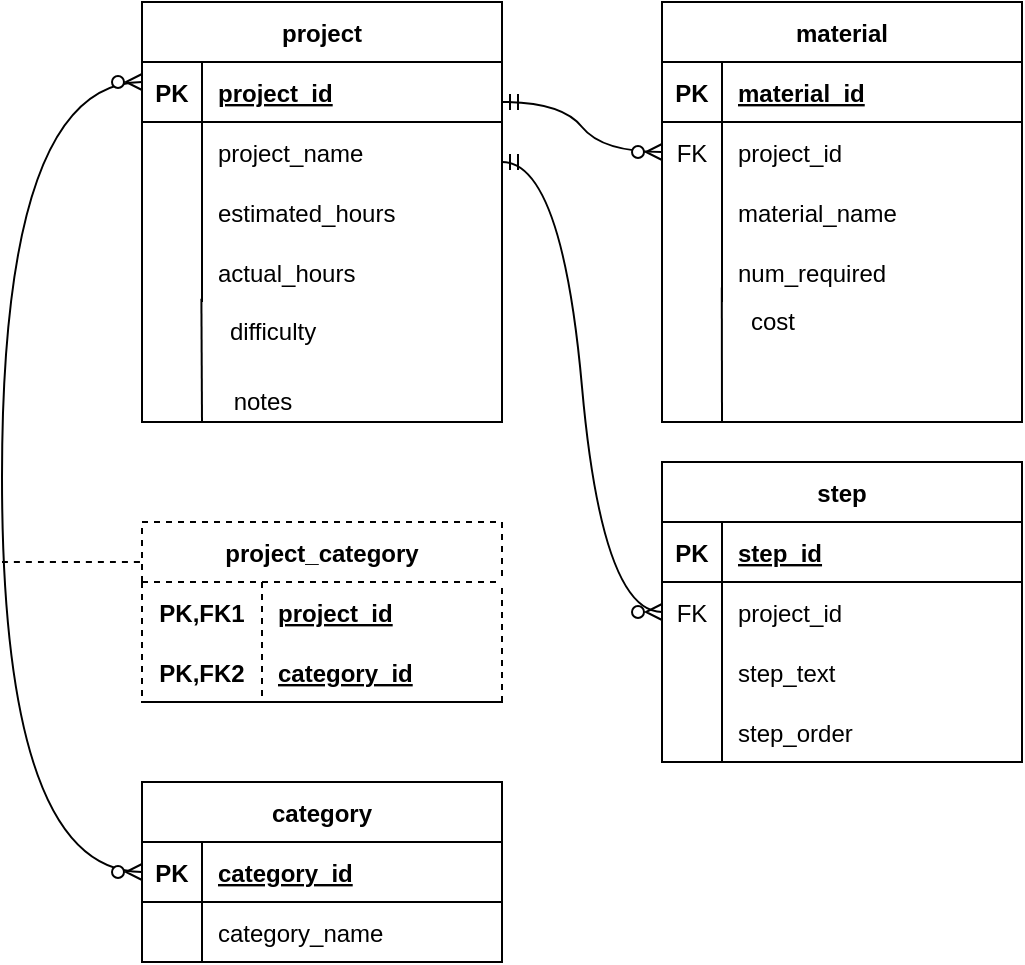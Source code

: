 <mxfile version="21.1.2" type="device">
  <diagram name="Page-1" id="1R1xutlkHo2MsqMSLtgU">
    <mxGraphModel dx="365" dy="708" grid="1" gridSize="10" guides="1" tooltips="1" connect="1" arrows="1" fold="1" page="1" pageScale="1" pageWidth="850" pageHeight="1100" math="0" shadow="0">
      <root>
        <mxCell id="0" />
        <mxCell id="1" parent="0" />
        <mxCell id="tADRuf-AGt5BkqIhi-u6-1" value="project" style="shape=table;startSize=30;container=1;collapsible=1;childLayout=tableLayout;fixedRows=1;rowLines=0;fontStyle=1;align=center;resizeLast=1;" parent="1" vertex="1">
          <mxGeometry x="100" y="290" width="180" height="210" as="geometry">
            <mxRectangle x="100" y="290" width="80" height="30" as="alternateBounds" />
          </mxGeometry>
        </mxCell>
        <mxCell id="tADRuf-AGt5BkqIhi-u6-2" value="" style="shape=tableRow;horizontal=0;startSize=0;swimlaneHead=0;swimlaneBody=0;fillColor=none;collapsible=0;dropTarget=0;points=[[0,0.5],[1,0.5]];portConstraint=eastwest;top=0;left=0;right=0;bottom=1;" parent="tADRuf-AGt5BkqIhi-u6-1" vertex="1">
          <mxGeometry y="30" width="180" height="30" as="geometry" />
        </mxCell>
        <mxCell id="tADRuf-AGt5BkqIhi-u6-3" value="PK" style="shape=partialRectangle;connectable=0;fillColor=none;top=0;left=0;bottom=0;right=0;fontStyle=1;overflow=hidden;" parent="tADRuf-AGt5BkqIhi-u6-2" vertex="1">
          <mxGeometry width="30" height="30" as="geometry">
            <mxRectangle width="30" height="30" as="alternateBounds" />
          </mxGeometry>
        </mxCell>
        <mxCell id="tADRuf-AGt5BkqIhi-u6-4" value="project_id" style="shape=partialRectangle;connectable=0;fillColor=none;top=0;left=0;bottom=0;right=0;align=left;spacingLeft=6;fontStyle=5;overflow=hidden;" parent="tADRuf-AGt5BkqIhi-u6-2" vertex="1">
          <mxGeometry x="30" width="150" height="30" as="geometry">
            <mxRectangle width="150" height="30" as="alternateBounds" />
          </mxGeometry>
        </mxCell>
        <mxCell id="tADRuf-AGt5BkqIhi-u6-5" value="" style="shape=tableRow;horizontal=0;startSize=0;swimlaneHead=0;swimlaneBody=0;fillColor=none;collapsible=0;dropTarget=0;points=[[0,0.5],[1,0.5]];portConstraint=eastwest;top=0;left=0;right=0;bottom=0;" parent="tADRuf-AGt5BkqIhi-u6-1" vertex="1">
          <mxGeometry y="60" width="180" height="30" as="geometry" />
        </mxCell>
        <mxCell id="tADRuf-AGt5BkqIhi-u6-6" value="" style="shape=partialRectangle;connectable=0;fillColor=none;top=0;left=0;bottom=0;right=0;editable=1;overflow=hidden;" parent="tADRuf-AGt5BkqIhi-u6-5" vertex="1">
          <mxGeometry width="30" height="30" as="geometry">
            <mxRectangle width="30" height="30" as="alternateBounds" />
          </mxGeometry>
        </mxCell>
        <mxCell id="tADRuf-AGt5BkqIhi-u6-7" value="project_name" style="shape=partialRectangle;connectable=0;fillColor=none;top=0;left=0;bottom=0;right=0;align=left;spacingLeft=6;overflow=hidden;" parent="tADRuf-AGt5BkqIhi-u6-5" vertex="1">
          <mxGeometry x="30" width="150" height="30" as="geometry">
            <mxRectangle width="150" height="30" as="alternateBounds" />
          </mxGeometry>
        </mxCell>
        <mxCell id="tADRuf-AGt5BkqIhi-u6-8" value="" style="shape=tableRow;horizontal=0;startSize=0;swimlaneHead=0;swimlaneBody=0;fillColor=none;collapsible=0;dropTarget=0;points=[[0,0.5],[1,0.5]];portConstraint=eastwest;top=0;left=0;right=0;bottom=0;" parent="tADRuf-AGt5BkqIhi-u6-1" vertex="1">
          <mxGeometry y="90" width="180" height="30" as="geometry" />
        </mxCell>
        <mxCell id="tADRuf-AGt5BkqIhi-u6-9" value="" style="shape=partialRectangle;connectable=0;fillColor=none;top=0;left=0;bottom=0;right=0;editable=1;overflow=hidden;" parent="tADRuf-AGt5BkqIhi-u6-8" vertex="1">
          <mxGeometry width="30" height="30" as="geometry">
            <mxRectangle width="30" height="30" as="alternateBounds" />
          </mxGeometry>
        </mxCell>
        <mxCell id="tADRuf-AGt5BkqIhi-u6-10" value="estimated_hours" style="shape=partialRectangle;connectable=0;fillColor=none;top=0;left=0;bottom=0;right=0;align=left;spacingLeft=6;overflow=hidden;" parent="tADRuf-AGt5BkqIhi-u6-8" vertex="1">
          <mxGeometry x="30" width="150" height="30" as="geometry">
            <mxRectangle width="150" height="30" as="alternateBounds" />
          </mxGeometry>
        </mxCell>
        <mxCell id="tADRuf-AGt5BkqIhi-u6-11" value="" style="shape=tableRow;horizontal=0;startSize=0;swimlaneHead=0;swimlaneBody=0;fillColor=none;collapsible=0;dropTarget=0;points=[[0,0.5],[1,0.5]];portConstraint=eastwest;top=0;left=0;right=0;bottom=0;" parent="tADRuf-AGt5BkqIhi-u6-1" vertex="1">
          <mxGeometry y="120" width="180" height="30" as="geometry" />
        </mxCell>
        <mxCell id="tADRuf-AGt5BkqIhi-u6-12" value="" style="shape=partialRectangle;connectable=0;fillColor=none;top=0;left=0;bottom=0;right=0;editable=1;overflow=hidden;" parent="tADRuf-AGt5BkqIhi-u6-11" vertex="1">
          <mxGeometry width="30" height="30" as="geometry">
            <mxRectangle width="30" height="30" as="alternateBounds" />
          </mxGeometry>
        </mxCell>
        <mxCell id="tADRuf-AGt5BkqIhi-u6-13" value="actual_hours" style="shape=partialRectangle;connectable=0;fillColor=none;top=0;left=0;bottom=0;right=0;align=left;spacingLeft=6;overflow=hidden;" parent="tADRuf-AGt5BkqIhi-u6-11" vertex="1">
          <mxGeometry x="30" width="150" height="30" as="geometry">
            <mxRectangle width="150" height="30" as="alternateBounds" />
          </mxGeometry>
        </mxCell>
        <mxCell id="tADRuf-AGt5BkqIhi-u6-14" value="" style="shape=tableRow;horizontal=0;startSize=0;swimlaneHead=0;swimlaneBody=0;fillColor=none;collapsible=0;dropTarget=0;points=[[0,0.5],[1,0.5]];portConstraint=eastwest;top=0;left=0;right=0;bottom=0;" parent="1" vertex="1">
          <mxGeometry x="100" y="440" width="180" height="30" as="geometry" />
        </mxCell>
        <mxCell id="tADRuf-AGt5BkqIhi-u6-15" value="" style="shape=partialRectangle;connectable=0;fillColor=none;top=0;left=0;bottom=0;right=0;editable=1;overflow=hidden;" parent="tADRuf-AGt5BkqIhi-u6-14" vertex="1">
          <mxGeometry width="30" height="30" as="geometry">
            <mxRectangle width="30" height="30" as="alternateBounds" />
          </mxGeometry>
        </mxCell>
        <mxCell id="tADRuf-AGt5BkqIhi-u6-36" value="" style="endArrow=none;html=1;rounded=0;exitX=0.165;exitY=-0.056;exitDx=0;exitDy=0;exitPerimeter=0;" parent="1" source="tADRuf-AGt5BkqIhi-u6-14" edge="1">
          <mxGeometry relative="1" as="geometry">
            <mxPoint x="160" y="600" as="sourcePoint" />
            <mxPoint x="130" y="500" as="targetPoint" />
          </mxGeometry>
        </mxCell>
        <mxCell id="tADRuf-AGt5BkqIhi-u6-37" value="difficulty" style="text;html=1;align=center;verticalAlign=middle;resizable=0;points=[];autosize=1;strokeColor=none;fillColor=none;" parent="1" vertex="1">
          <mxGeometry x="130" y="440" width="70" height="30" as="geometry" />
        </mxCell>
        <mxCell id="tADRuf-AGt5BkqIhi-u6-41" value="notes" style="text;html=1;align=center;verticalAlign=middle;resizable=0;points=[];autosize=1;strokeColor=none;fillColor=none;" parent="1" vertex="1">
          <mxGeometry x="135" y="475" width="50" height="30" as="geometry" />
        </mxCell>
        <mxCell id="tADRuf-AGt5BkqIhi-u6-42" value="material" style="shape=table;startSize=30;container=1;collapsible=1;childLayout=tableLayout;fixedRows=1;rowLines=0;fontStyle=1;align=center;resizeLast=1;shadow=0;sketch=0;fillColor=none;" parent="1" vertex="1">
          <mxGeometry x="360" y="290" width="180" height="210" as="geometry" />
        </mxCell>
        <mxCell id="tADRuf-AGt5BkqIhi-u6-43" value="" style="shape=tableRow;horizontal=0;startSize=0;swimlaneHead=0;swimlaneBody=0;fillColor=none;collapsible=0;dropTarget=0;points=[[0,0.5],[1,0.5]];portConstraint=eastwest;top=0;left=0;right=0;bottom=1;shadow=0;sketch=0;" parent="tADRuf-AGt5BkqIhi-u6-42" vertex="1">
          <mxGeometry y="30" width="180" height="30" as="geometry" />
        </mxCell>
        <mxCell id="tADRuf-AGt5BkqIhi-u6-44" value="PK" style="shape=partialRectangle;connectable=0;fillColor=none;top=0;left=0;bottom=0;right=0;fontStyle=1;overflow=hidden;shadow=0;sketch=0;" parent="tADRuf-AGt5BkqIhi-u6-43" vertex="1">
          <mxGeometry width="30" height="30" as="geometry">
            <mxRectangle width="30" height="30" as="alternateBounds" />
          </mxGeometry>
        </mxCell>
        <mxCell id="tADRuf-AGt5BkqIhi-u6-45" value="material_id" style="shape=partialRectangle;connectable=0;fillColor=none;top=0;left=0;bottom=0;right=0;align=left;spacingLeft=6;fontStyle=5;overflow=hidden;shadow=0;sketch=0;" parent="tADRuf-AGt5BkqIhi-u6-43" vertex="1">
          <mxGeometry x="30" width="150" height="30" as="geometry">
            <mxRectangle width="150" height="30" as="alternateBounds" />
          </mxGeometry>
        </mxCell>
        <mxCell id="tADRuf-AGt5BkqIhi-u6-46" value="" style="shape=tableRow;horizontal=0;startSize=0;swimlaneHead=0;swimlaneBody=0;fillColor=none;collapsible=0;dropTarget=0;points=[[0,0.5],[1,0.5]];portConstraint=eastwest;top=0;left=0;right=0;bottom=0;shadow=0;sketch=0;" parent="tADRuf-AGt5BkqIhi-u6-42" vertex="1">
          <mxGeometry y="60" width="180" height="30" as="geometry" />
        </mxCell>
        <mxCell id="tADRuf-AGt5BkqIhi-u6-47" value="FK" style="shape=partialRectangle;connectable=0;fillColor=none;top=0;left=0;bottom=0;right=0;editable=1;overflow=hidden;shadow=0;sketch=0;" parent="tADRuf-AGt5BkqIhi-u6-46" vertex="1">
          <mxGeometry width="30" height="30" as="geometry">
            <mxRectangle width="30" height="30" as="alternateBounds" />
          </mxGeometry>
        </mxCell>
        <mxCell id="tADRuf-AGt5BkqIhi-u6-48" value="project_id" style="shape=partialRectangle;connectable=0;fillColor=none;top=0;left=0;bottom=0;right=0;align=left;spacingLeft=6;overflow=hidden;shadow=0;sketch=0;" parent="tADRuf-AGt5BkqIhi-u6-46" vertex="1">
          <mxGeometry x="30" width="150" height="30" as="geometry">
            <mxRectangle width="150" height="30" as="alternateBounds" />
          </mxGeometry>
        </mxCell>
        <mxCell id="tADRuf-AGt5BkqIhi-u6-49" value="" style="shape=tableRow;horizontal=0;startSize=0;swimlaneHead=0;swimlaneBody=0;fillColor=none;collapsible=0;dropTarget=0;points=[[0,0.5],[1,0.5]];portConstraint=eastwest;top=0;left=0;right=0;bottom=0;shadow=0;sketch=0;" parent="tADRuf-AGt5BkqIhi-u6-42" vertex="1">
          <mxGeometry y="90" width="180" height="30" as="geometry" />
        </mxCell>
        <mxCell id="tADRuf-AGt5BkqIhi-u6-50" value="" style="shape=partialRectangle;connectable=0;fillColor=none;top=0;left=0;bottom=0;right=0;editable=1;overflow=hidden;shadow=0;sketch=0;" parent="tADRuf-AGt5BkqIhi-u6-49" vertex="1">
          <mxGeometry width="30" height="30" as="geometry">
            <mxRectangle width="30" height="30" as="alternateBounds" />
          </mxGeometry>
        </mxCell>
        <mxCell id="tADRuf-AGt5BkqIhi-u6-51" value="material_name" style="shape=partialRectangle;connectable=0;fillColor=none;top=0;left=0;bottom=0;right=0;align=left;spacingLeft=6;overflow=hidden;shadow=0;sketch=0;" parent="tADRuf-AGt5BkqIhi-u6-49" vertex="1">
          <mxGeometry x="30" width="150" height="30" as="geometry">
            <mxRectangle width="150" height="30" as="alternateBounds" />
          </mxGeometry>
        </mxCell>
        <mxCell id="tADRuf-AGt5BkqIhi-u6-52" value="" style="shape=tableRow;horizontal=0;startSize=0;swimlaneHead=0;swimlaneBody=0;fillColor=none;collapsible=0;dropTarget=0;points=[[0,0.5],[1,0.5]];portConstraint=eastwest;top=0;left=0;right=0;bottom=0;shadow=0;sketch=0;" parent="tADRuf-AGt5BkqIhi-u6-42" vertex="1">
          <mxGeometry y="120" width="180" height="30" as="geometry" />
        </mxCell>
        <mxCell id="tADRuf-AGt5BkqIhi-u6-53" value="" style="shape=partialRectangle;connectable=0;fillColor=none;top=0;left=0;bottom=0;right=0;editable=1;overflow=hidden;shadow=0;sketch=0;" parent="tADRuf-AGt5BkqIhi-u6-52" vertex="1">
          <mxGeometry width="30" height="30" as="geometry">
            <mxRectangle width="30" height="30" as="alternateBounds" />
          </mxGeometry>
        </mxCell>
        <mxCell id="tADRuf-AGt5BkqIhi-u6-54" value="num_required" style="shape=partialRectangle;connectable=0;fillColor=none;top=0;left=0;bottom=0;right=0;align=left;spacingLeft=6;overflow=hidden;shadow=0;sketch=0;" parent="tADRuf-AGt5BkqIhi-u6-52" vertex="1">
          <mxGeometry x="30" width="150" height="30" as="geometry">
            <mxRectangle width="150" height="30" as="alternateBounds" />
          </mxGeometry>
        </mxCell>
        <mxCell id="tADRuf-AGt5BkqIhi-u6-55" value="" style="endArrow=none;html=1;rounded=0;exitX=-0.002;exitY=-0.074;exitDx=0;exitDy=0;exitPerimeter=0;" parent="1" source="tADRuf-AGt5BkqIhi-u6-56" edge="1">
          <mxGeometry relative="1" as="geometry">
            <mxPoint x="320" y="600" as="sourcePoint" />
            <mxPoint x="390" y="500" as="targetPoint" />
          </mxGeometry>
        </mxCell>
        <mxCell id="tADRuf-AGt5BkqIhi-u6-56" value="cost" style="text;html=1;align=center;verticalAlign=middle;resizable=0;points=[];autosize=1;strokeColor=none;fillColor=none;" parent="1" vertex="1">
          <mxGeometry x="390" y="435" width="50" height="30" as="geometry" />
        </mxCell>
        <mxCell id="tADRuf-AGt5BkqIhi-u6-57" value="project_category" style="shape=table;startSize=30;container=1;collapsible=1;childLayout=tableLayout;fixedRows=1;rowLines=0;fontStyle=1;align=center;resizeLast=1;shadow=0;sketch=0;fillColor=none;dashed=1;swimlaneFillColor=none;" parent="1" vertex="1">
          <mxGeometry x="100" y="550" width="180" height="90" as="geometry" />
        </mxCell>
        <mxCell id="tADRuf-AGt5BkqIhi-u6-58" value="" style="shape=tableRow;horizontal=0;startSize=0;swimlaneHead=0;swimlaneBody=0;fillColor=none;collapsible=0;dropTarget=0;points=[[0,0.5],[1,0.5]];portConstraint=eastwest;top=0;left=0;right=0;bottom=0;shadow=0;sketch=0;" parent="tADRuf-AGt5BkqIhi-u6-57" vertex="1">
          <mxGeometry y="30" width="180" height="30" as="geometry" />
        </mxCell>
        <mxCell id="tADRuf-AGt5BkqIhi-u6-59" value="PK,FK1" style="shape=partialRectangle;connectable=0;fillColor=none;top=0;left=0;bottom=0;right=0;fontStyle=1;overflow=hidden;shadow=0;sketch=0;" parent="tADRuf-AGt5BkqIhi-u6-58" vertex="1">
          <mxGeometry width="60" height="30" as="geometry">
            <mxRectangle width="60" height="30" as="alternateBounds" />
          </mxGeometry>
        </mxCell>
        <mxCell id="tADRuf-AGt5BkqIhi-u6-60" value="project_id" style="shape=partialRectangle;connectable=0;fillColor=none;top=0;left=0;bottom=0;right=0;align=left;spacingLeft=6;fontStyle=5;overflow=hidden;shadow=0;sketch=0;" parent="tADRuf-AGt5BkqIhi-u6-58" vertex="1">
          <mxGeometry x="60" width="120" height="30" as="geometry">
            <mxRectangle width="120" height="30" as="alternateBounds" />
          </mxGeometry>
        </mxCell>
        <mxCell id="tADRuf-AGt5BkqIhi-u6-61" value="" style="shape=tableRow;horizontal=0;startSize=0;swimlaneHead=0;swimlaneBody=0;fillColor=none;collapsible=0;dropTarget=0;points=[[0,0.5],[1,0.5]];portConstraint=eastwest;top=0;left=0;right=0;bottom=1;shadow=0;sketch=0;" parent="tADRuf-AGt5BkqIhi-u6-57" vertex="1">
          <mxGeometry y="60" width="180" height="30" as="geometry" />
        </mxCell>
        <mxCell id="tADRuf-AGt5BkqIhi-u6-62" value="PK,FK2" style="shape=partialRectangle;connectable=0;fillColor=none;top=0;left=0;bottom=0;right=0;fontStyle=1;overflow=hidden;shadow=0;sketch=0;" parent="tADRuf-AGt5BkqIhi-u6-61" vertex="1">
          <mxGeometry width="60" height="30" as="geometry">
            <mxRectangle width="60" height="30" as="alternateBounds" />
          </mxGeometry>
        </mxCell>
        <mxCell id="tADRuf-AGt5BkqIhi-u6-63" value="category_id" style="shape=partialRectangle;connectable=0;fillColor=none;top=0;left=0;bottom=0;right=0;align=left;spacingLeft=6;fontStyle=5;overflow=hidden;shadow=0;sketch=0;" parent="tADRuf-AGt5BkqIhi-u6-61" vertex="1">
          <mxGeometry x="60" width="120" height="30" as="geometry">
            <mxRectangle width="120" height="30" as="alternateBounds" />
          </mxGeometry>
        </mxCell>
        <mxCell id="tADRuf-AGt5BkqIhi-u6-70" value="category" style="shape=table;startSize=30;container=1;collapsible=1;childLayout=tableLayout;fixedRows=1;rowLines=0;fontStyle=1;align=center;resizeLast=1;shadow=0;sketch=0;fillColor=none;" parent="1" vertex="1">
          <mxGeometry x="100" y="680" width="180" height="90" as="geometry" />
        </mxCell>
        <mxCell id="tADRuf-AGt5BkqIhi-u6-71" value="" style="shape=tableRow;horizontal=0;startSize=0;swimlaneHead=0;swimlaneBody=0;fillColor=none;collapsible=0;dropTarget=0;points=[[0,0.5],[1,0.5]];portConstraint=eastwest;top=0;left=0;right=0;bottom=1;shadow=0;sketch=0;" parent="tADRuf-AGt5BkqIhi-u6-70" vertex="1">
          <mxGeometry y="30" width="180" height="30" as="geometry" />
        </mxCell>
        <mxCell id="tADRuf-AGt5BkqIhi-u6-72" value="PK" style="shape=partialRectangle;connectable=0;fillColor=none;top=0;left=0;bottom=0;right=0;fontStyle=1;overflow=hidden;shadow=0;sketch=0;" parent="tADRuf-AGt5BkqIhi-u6-71" vertex="1">
          <mxGeometry width="30" height="30" as="geometry">
            <mxRectangle width="30" height="30" as="alternateBounds" />
          </mxGeometry>
        </mxCell>
        <mxCell id="tADRuf-AGt5BkqIhi-u6-73" value="category_id" style="shape=partialRectangle;connectable=0;fillColor=none;top=0;left=0;bottom=0;right=0;align=left;spacingLeft=6;fontStyle=5;overflow=hidden;shadow=0;sketch=0;" parent="tADRuf-AGt5BkqIhi-u6-71" vertex="1">
          <mxGeometry x="30" width="150" height="30" as="geometry">
            <mxRectangle width="150" height="30" as="alternateBounds" />
          </mxGeometry>
        </mxCell>
        <mxCell id="tADRuf-AGt5BkqIhi-u6-74" value="" style="shape=tableRow;horizontal=0;startSize=0;swimlaneHead=0;swimlaneBody=0;fillColor=none;collapsible=0;dropTarget=0;points=[[0,0.5],[1,0.5]];portConstraint=eastwest;top=0;left=0;right=0;bottom=0;shadow=0;sketch=0;" parent="tADRuf-AGt5BkqIhi-u6-70" vertex="1">
          <mxGeometry y="60" width="180" height="30" as="geometry" />
        </mxCell>
        <mxCell id="tADRuf-AGt5BkqIhi-u6-75" value="" style="shape=partialRectangle;connectable=0;fillColor=none;top=0;left=0;bottom=0;right=0;editable=1;overflow=hidden;shadow=0;sketch=0;" parent="tADRuf-AGt5BkqIhi-u6-74" vertex="1">
          <mxGeometry width="30" height="30" as="geometry">
            <mxRectangle width="30" height="30" as="alternateBounds" />
          </mxGeometry>
        </mxCell>
        <mxCell id="tADRuf-AGt5BkqIhi-u6-76" value="category_name" style="shape=partialRectangle;connectable=0;fillColor=none;top=0;left=0;bottom=0;right=0;align=left;spacingLeft=6;overflow=hidden;shadow=0;sketch=0;" parent="tADRuf-AGt5BkqIhi-u6-74" vertex="1">
          <mxGeometry x="30" width="150" height="30" as="geometry">
            <mxRectangle width="150" height="30" as="alternateBounds" />
          </mxGeometry>
        </mxCell>
        <mxCell id="tADRuf-AGt5BkqIhi-u6-83" value="step" style="shape=table;startSize=30;container=1;collapsible=1;childLayout=tableLayout;fixedRows=1;rowLines=0;fontStyle=1;align=center;resizeLast=1;shadow=0;sketch=0;fillColor=none;" parent="1" vertex="1">
          <mxGeometry x="360" y="520" width="180" height="150" as="geometry" />
        </mxCell>
        <mxCell id="tADRuf-AGt5BkqIhi-u6-84" value="" style="shape=tableRow;horizontal=0;startSize=0;swimlaneHead=0;swimlaneBody=0;fillColor=none;collapsible=0;dropTarget=0;points=[[0,0.5],[1,0.5]];portConstraint=eastwest;top=0;left=0;right=0;bottom=1;shadow=0;sketch=0;" parent="tADRuf-AGt5BkqIhi-u6-83" vertex="1">
          <mxGeometry y="30" width="180" height="30" as="geometry" />
        </mxCell>
        <mxCell id="tADRuf-AGt5BkqIhi-u6-85" value="PK" style="shape=partialRectangle;connectable=0;fillColor=none;top=0;left=0;bottom=0;right=0;fontStyle=1;overflow=hidden;shadow=0;sketch=0;" parent="tADRuf-AGt5BkqIhi-u6-84" vertex="1">
          <mxGeometry width="30" height="30" as="geometry">
            <mxRectangle width="30" height="30" as="alternateBounds" />
          </mxGeometry>
        </mxCell>
        <mxCell id="tADRuf-AGt5BkqIhi-u6-86" value="step_id" style="shape=partialRectangle;connectable=0;fillColor=none;top=0;left=0;bottom=0;right=0;align=left;spacingLeft=6;fontStyle=5;overflow=hidden;shadow=0;sketch=0;" parent="tADRuf-AGt5BkqIhi-u6-84" vertex="1">
          <mxGeometry x="30" width="150" height="30" as="geometry">
            <mxRectangle width="150" height="30" as="alternateBounds" />
          </mxGeometry>
        </mxCell>
        <mxCell id="tADRuf-AGt5BkqIhi-u6-87" value="" style="shape=tableRow;horizontal=0;startSize=0;swimlaneHead=0;swimlaneBody=0;fillColor=none;collapsible=0;dropTarget=0;points=[[0,0.5],[1,0.5]];portConstraint=eastwest;top=0;left=0;right=0;bottom=0;shadow=0;sketch=0;" parent="tADRuf-AGt5BkqIhi-u6-83" vertex="1">
          <mxGeometry y="60" width="180" height="30" as="geometry" />
        </mxCell>
        <mxCell id="tADRuf-AGt5BkqIhi-u6-88" value="FK" style="shape=partialRectangle;connectable=0;fillColor=none;top=0;left=0;bottom=0;right=0;editable=1;overflow=hidden;shadow=0;sketch=0;" parent="tADRuf-AGt5BkqIhi-u6-87" vertex="1">
          <mxGeometry width="30" height="30" as="geometry">
            <mxRectangle width="30" height="30" as="alternateBounds" />
          </mxGeometry>
        </mxCell>
        <mxCell id="tADRuf-AGt5BkqIhi-u6-89" value="project_id" style="shape=partialRectangle;connectable=0;fillColor=none;top=0;left=0;bottom=0;right=0;align=left;spacingLeft=6;overflow=hidden;shadow=0;sketch=0;" parent="tADRuf-AGt5BkqIhi-u6-87" vertex="1">
          <mxGeometry x="30" width="150" height="30" as="geometry">
            <mxRectangle width="150" height="30" as="alternateBounds" />
          </mxGeometry>
        </mxCell>
        <mxCell id="tADRuf-AGt5BkqIhi-u6-90" value="" style="shape=tableRow;horizontal=0;startSize=0;swimlaneHead=0;swimlaneBody=0;fillColor=none;collapsible=0;dropTarget=0;points=[[0,0.5],[1,0.5]];portConstraint=eastwest;top=0;left=0;right=0;bottom=0;shadow=0;sketch=0;" parent="tADRuf-AGt5BkqIhi-u6-83" vertex="1">
          <mxGeometry y="90" width="180" height="30" as="geometry" />
        </mxCell>
        <mxCell id="tADRuf-AGt5BkqIhi-u6-91" value="" style="shape=partialRectangle;connectable=0;fillColor=none;top=0;left=0;bottom=0;right=0;editable=1;overflow=hidden;shadow=0;sketch=0;" parent="tADRuf-AGt5BkqIhi-u6-90" vertex="1">
          <mxGeometry width="30" height="30" as="geometry">
            <mxRectangle width="30" height="30" as="alternateBounds" />
          </mxGeometry>
        </mxCell>
        <mxCell id="tADRuf-AGt5BkqIhi-u6-92" value="step_text" style="shape=partialRectangle;connectable=0;fillColor=none;top=0;left=0;bottom=0;right=0;align=left;spacingLeft=6;overflow=hidden;shadow=0;sketch=0;" parent="tADRuf-AGt5BkqIhi-u6-90" vertex="1">
          <mxGeometry x="30" width="150" height="30" as="geometry">
            <mxRectangle width="150" height="30" as="alternateBounds" />
          </mxGeometry>
        </mxCell>
        <mxCell id="tADRuf-AGt5BkqIhi-u6-93" value="" style="shape=tableRow;horizontal=0;startSize=0;swimlaneHead=0;swimlaneBody=0;fillColor=none;collapsible=0;dropTarget=0;points=[[0,0.5],[1,0.5]];portConstraint=eastwest;top=0;left=0;right=0;bottom=0;shadow=0;sketch=0;" parent="tADRuf-AGt5BkqIhi-u6-83" vertex="1">
          <mxGeometry y="120" width="180" height="30" as="geometry" />
        </mxCell>
        <mxCell id="tADRuf-AGt5BkqIhi-u6-94" value="" style="shape=partialRectangle;connectable=0;fillColor=none;top=0;left=0;bottom=0;right=0;editable=1;overflow=hidden;shadow=0;sketch=0;" parent="tADRuf-AGt5BkqIhi-u6-93" vertex="1">
          <mxGeometry width="30" height="30" as="geometry">
            <mxRectangle width="30" height="30" as="alternateBounds" />
          </mxGeometry>
        </mxCell>
        <mxCell id="tADRuf-AGt5BkqIhi-u6-95" value="step_order" style="shape=partialRectangle;connectable=0;fillColor=none;top=0;left=0;bottom=0;right=0;align=left;spacingLeft=6;overflow=hidden;shadow=0;sketch=0;" parent="tADRuf-AGt5BkqIhi-u6-93" vertex="1">
          <mxGeometry x="30" width="150" height="30" as="geometry">
            <mxRectangle width="150" height="30" as="alternateBounds" />
          </mxGeometry>
        </mxCell>
        <mxCell id="tADRuf-AGt5BkqIhi-u6-109" value="" style="edgeStyle=orthogonalEdgeStyle;fontSize=12;html=1;endArrow=ERzeroToMany;endFill=1;startArrow=ERzeroToMany;rounded=0;curved=1;jumpStyle=arc;exitX=0;exitY=0.5;exitDx=0;exitDy=0;" parent="1" source="tADRuf-AGt5BkqIhi-u6-71" edge="1">
          <mxGeometry width="100" height="100" relative="1" as="geometry">
            <mxPoint x="30" y="730" as="sourcePoint" />
            <mxPoint x="100" y="330" as="targetPoint" />
            <Array as="points">
              <mxPoint x="30" y="725" />
              <mxPoint x="30" y="330" />
            </Array>
          </mxGeometry>
        </mxCell>
        <mxCell id="tADRuf-AGt5BkqIhi-u6-110" value="" style="endArrow=none;html=1;rounded=0;dashed=1;curved=1;jumpStyle=arc;" parent="1" edge="1">
          <mxGeometry relative="1" as="geometry">
            <mxPoint x="30" y="570" as="sourcePoint" />
            <mxPoint x="100" y="570" as="targetPoint" />
          </mxGeometry>
        </mxCell>
        <mxCell id="tADRuf-AGt5BkqIhi-u6-113" value="" style="edgeStyle=entityRelationEdgeStyle;fontSize=12;html=1;endArrow=ERzeroToMany;startArrow=ERmandOne;rounded=0;curved=1;jumpStyle=arc;entryX=0;entryY=0.5;entryDx=0;entryDy=0;" parent="1" target="tADRuf-AGt5BkqIhi-u6-46" edge="1">
          <mxGeometry width="100" height="100" relative="1" as="geometry">
            <mxPoint x="280" y="340" as="sourcePoint" />
            <mxPoint x="380" y="240" as="targetPoint" />
          </mxGeometry>
        </mxCell>
        <mxCell id="tADRuf-AGt5BkqIhi-u6-114" value="" style="edgeStyle=entityRelationEdgeStyle;fontSize=12;html=1;endArrow=ERzeroToMany;startArrow=ERmandOne;rounded=0;curved=1;jumpStyle=arc;entryX=0;entryY=0.5;entryDx=0;entryDy=0;" parent="1" target="tADRuf-AGt5BkqIhi-u6-87" edge="1">
          <mxGeometry width="100" height="100" relative="1" as="geometry">
            <mxPoint x="280" y="370" as="sourcePoint" />
            <mxPoint x="380" y="270" as="targetPoint" />
          </mxGeometry>
        </mxCell>
      </root>
    </mxGraphModel>
  </diagram>
</mxfile>
